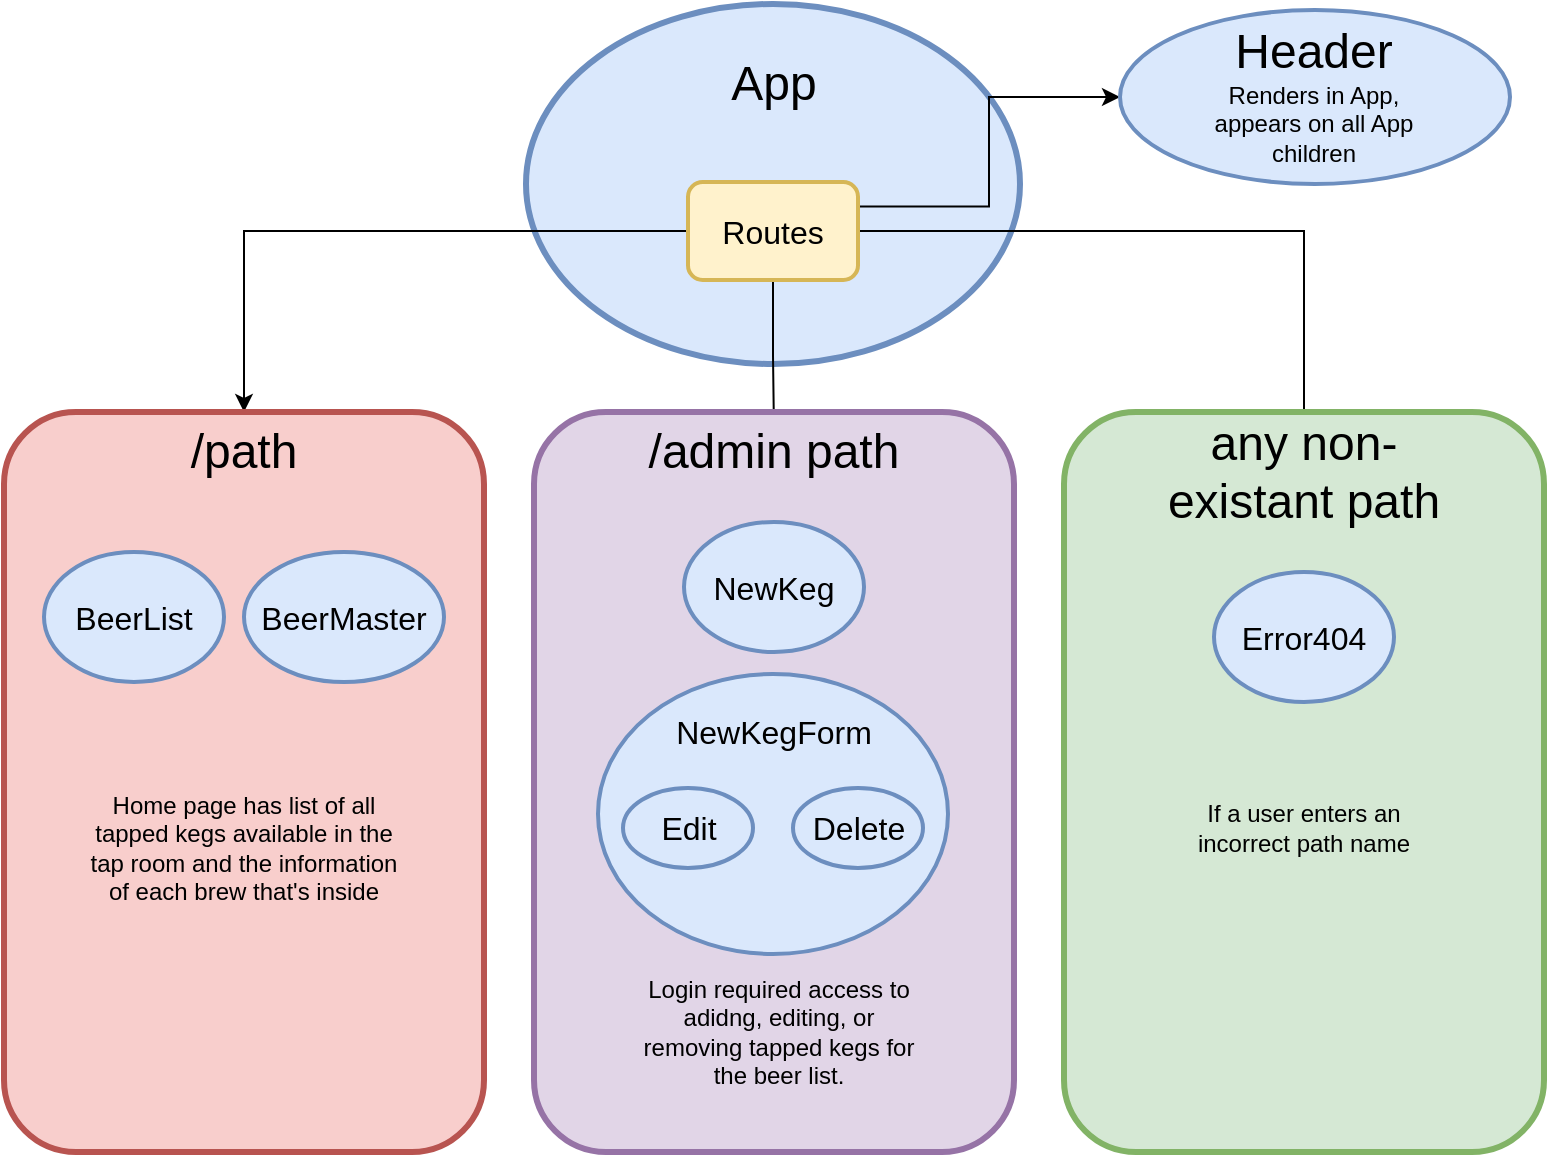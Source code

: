 <mxfile version="10.6.5" type="device"><diagram id="rjpDBsBWaiTXUhkNBIqQ" name="Page-1"><mxGraphModel dx="966" dy="1133" grid="1" gridSize="10" guides="1" tooltips="1" connect="1" arrows="1" fold="1" page="1" pageScale="1" pageWidth="850" pageHeight="1100" math="0" shadow="0"><root><mxCell id="0"/><mxCell id="1" parent="0"/><mxCell id="U2zn_g9fimkkntNB-ln--1" value="" style="ellipse;whiteSpace=wrap;html=1;fillColor=#dae8fc;strokeColor=#6c8ebf;strokeWidth=3;" vertex="1" parent="1"><mxGeometry x="301" y="31" width="247" height="180" as="geometry"/></mxCell><mxCell id="U2zn_g9fimkkntNB-ln--2" value="&lt;font style=&quot;font-size: 24px&quot;&gt;App&lt;/font&gt;" style="text;html=1;strokeColor=none;fillColor=none;align=center;verticalAlign=middle;whiteSpace=wrap;rounded=0;" vertex="1" parent="1"><mxGeometry x="405" y="61" width="40" height="20" as="geometry"/></mxCell><mxCell id="U2zn_g9fimkkntNB-ln--29" value="" style="edgeStyle=orthogonalEdgeStyle;rounded=0;orthogonalLoop=1;jettySize=auto;html=1;" edge="1" parent="1" source="U2zn_g9fimkkntNB-ln--3" target="U2zn_g9fimkkntNB-ln--13"><mxGeometry relative="1" as="geometry"/></mxCell><mxCell id="U2zn_g9fimkkntNB-ln--30" style="edgeStyle=orthogonalEdgeStyle;rounded=0;orthogonalLoop=1;jettySize=auto;html=1;entryX=0.5;entryY=0;entryDx=0;entryDy=0;exitX=0;exitY=0.5;exitDx=0;exitDy=0;" edge="1" parent="1" source="U2zn_g9fimkkntNB-ln--3" target="U2zn_g9fimkkntNB-ln--6"><mxGeometry relative="1" as="geometry"/></mxCell><mxCell id="U2zn_g9fimkkntNB-ln--31" style="edgeStyle=orthogonalEdgeStyle;rounded=0;orthogonalLoop=1;jettySize=auto;html=1;exitX=1;exitY=0.25;exitDx=0;exitDy=0;" edge="1" parent="1" source="U2zn_g9fimkkntNB-ln--3" target="U2zn_g9fimkkntNB-ln--4"><mxGeometry relative="1" as="geometry"/></mxCell><mxCell id="U2zn_g9fimkkntNB-ln--32" style="edgeStyle=orthogonalEdgeStyle;rounded=0;orthogonalLoop=1;jettySize=auto;html=1;entryX=0.5;entryY=0;entryDx=0;entryDy=0;exitX=1;exitY=0.5;exitDx=0;exitDy=0;" edge="1" parent="1" source="U2zn_g9fimkkntNB-ln--3" target="U2zn_g9fimkkntNB-ln--20"><mxGeometry relative="1" as="geometry"/></mxCell><mxCell id="U2zn_g9fimkkntNB-ln--3" value="&lt;font style=&quot;font-size: 16px&quot;&gt;Routes&lt;/font&gt;" style="rounded=1;whiteSpace=wrap;html=1;strokeWidth=2;fillColor=#fff2cc;strokeColor=#d6b656;" vertex="1" parent="1"><mxGeometry x="382" y="120" width="85" height="49" as="geometry"/></mxCell><mxCell id="U2zn_g9fimkkntNB-ln--4" value="" style="ellipse;whiteSpace=wrap;html=1;strokeWidth=2;fillColor=#dae8fc;strokeColor=#6c8ebf;" vertex="1" parent="1"><mxGeometry x="598" y="34" width="195" height="87" as="geometry"/></mxCell><mxCell id="U2zn_g9fimkkntNB-ln--5" value="&lt;font style=&quot;font-size: 24px&quot;&gt;Header&lt;/font&gt;" style="text;html=1;strokeColor=none;fillColor=none;align=center;verticalAlign=middle;whiteSpace=wrap;rounded=0;" vertex="1" parent="1"><mxGeometry x="675" y="45" width="40" height="20" as="geometry"/></mxCell><mxCell id="U2zn_g9fimkkntNB-ln--6" value="" style="rounded=1;whiteSpace=wrap;html=1;strokeWidth=3;fillColor=#f8cecc;strokeColor=#b85450;" vertex="1" parent="1"><mxGeometry x="40" y="235" width="240" height="370" as="geometry"/></mxCell><mxCell id="U2zn_g9fimkkntNB-ln--7" value="&lt;font style=&quot;font-size: 24px&quot;&gt;/path&lt;/font&gt;" style="text;html=1;strokeColor=none;fillColor=none;align=center;verticalAlign=middle;whiteSpace=wrap;rounded=0;" vertex="1" parent="1"><mxGeometry x="140" y="245" width="40" height="20" as="geometry"/></mxCell><mxCell id="U2zn_g9fimkkntNB-ln--8" value="&lt;font style=&quot;font-size: 16px&quot;&gt;BeerList&lt;/font&gt;" style="ellipse;whiteSpace=wrap;html=1;strokeWidth=2;fillColor=#dae8fc;strokeColor=#6c8ebf;" vertex="1" parent="1"><mxGeometry x="60" y="305" width="90" height="65" as="geometry"/></mxCell><mxCell id="U2zn_g9fimkkntNB-ln--9" value="&lt;font style=&quot;font-size: 16px&quot;&gt;BeerMaster&lt;/font&gt;" style="ellipse;whiteSpace=wrap;html=1;strokeWidth=2;fillColor=#dae8fc;strokeColor=#6c8ebf;" vertex="1" parent="1"><mxGeometry x="160" y="305" width="100" height="65" as="geometry"/></mxCell><mxCell id="U2zn_g9fimkkntNB-ln--11" value="" style="rounded=1;whiteSpace=wrap;html=1;strokeWidth=3;fillColor=#e1d5e7;strokeColor=#9673a6;" vertex="1" parent="1"><mxGeometry x="305" y="235" width="240" height="370" as="geometry"/></mxCell><mxCell id="U2zn_g9fimkkntNB-ln--13" value="&lt;font style=&quot;font-size: 24px&quot;&gt;/admin path&lt;/font&gt;" style="text;html=1;strokeColor=none;fillColor=none;align=center;verticalAlign=middle;whiteSpace=wrap;rounded=0;" vertex="1" parent="1"><mxGeometry x="345" y="245" width="160" height="20" as="geometry"/></mxCell><mxCell id="U2zn_g9fimkkntNB-ln--15" value="&lt;font style=&quot;font-size: 16px&quot;&gt;NewKeg&lt;/font&gt;" style="ellipse;whiteSpace=wrap;html=1;strokeWidth=2;fillColor=#dae8fc;strokeColor=#6c8ebf;" vertex="1" parent="1"><mxGeometry x="380" y="290" width="90" height="65" as="geometry"/></mxCell><mxCell id="U2zn_g9fimkkntNB-ln--16" value="" style="ellipse;whiteSpace=wrap;html=1;strokeWidth=2;fillColor=#dae8fc;strokeColor=#6c8ebf;" vertex="1" parent="1"><mxGeometry x="337" y="366" width="175" height="140" as="geometry"/></mxCell><mxCell id="U2zn_g9fimkkntNB-ln--17" value="&lt;font style=&quot;font-size: 16px&quot;&gt;Edit&lt;/font&gt;" style="ellipse;whiteSpace=wrap;html=1;strokeWidth=2;fillColor=#dae8fc;strokeColor=#6c8ebf;" vertex="1" parent="1"><mxGeometry x="349.5" y="423" width="65" height="40" as="geometry"/></mxCell><mxCell id="U2zn_g9fimkkntNB-ln--18" value="&lt;font style=&quot;font-size: 16px&quot;&gt;Delete&lt;/font&gt;" style="ellipse;whiteSpace=wrap;html=1;strokeWidth=2;fillColor=#dae8fc;strokeColor=#6c8ebf;" vertex="1" parent="1"><mxGeometry x="434.5" y="423" width="65" height="40" as="geometry"/></mxCell><mxCell id="U2zn_g9fimkkntNB-ln--19" value="" style="rounded=1;whiteSpace=wrap;html=1;strokeWidth=3;fillColor=#d5e8d4;strokeColor=#82b366;" vertex="1" parent="1"><mxGeometry x="570" y="235" width="240" height="370" as="geometry"/></mxCell><mxCell id="U2zn_g9fimkkntNB-ln--20" value="&lt;span style=&quot;font-size: 24px&quot;&gt;any non-existant path&lt;/span&gt;" style="text;html=1;strokeColor=none;fillColor=none;align=center;verticalAlign=middle;whiteSpace=wrap;rounded=0;" vertex="1" parent="1"><mxGeometry x="605" y="245" width="170" height="40" as="geometry"/></mxCell><mxCell id="U2zn_g9fimkkntNB-ln--22" value="&lt;font style=&quot;font-size: 16px&quot;&gt;Error404&lt;/font&gt;" style="ellipse;whiteSpace=wrap;html=1;strokeWidth=2;fillColor=#dae8fc;strokeColor=#6c8ebf;" vertex="1" parent="1"><mxGeometry x="645" y="315" width="90" height="65" as="geometry"/></mxCell><mxCell id="U2zn_g9fimkkntNB-ln--23" value="Renders in App, appears on all App children" style="text;html=1;strokeColor=none;fillColor=none;align=center;verticalAlign=middle;whiteSpace=wrap;rounded=0;" vertex="1" parent="1"><mxGeometry x="640" y="81" width="110" height="20" as="geometry"/></mxCell><mxCell id="U2zn_g9fimkkntNB-ln--25" value="Home page has list of all tapped kegs available in the tap room and the information of each brew that's inside" style="text;html=1;strokeColor=none;fillColor=none;align=center;verticalAlign=middle;whiteSpace=wrap;rounded=0;" vertex="1" parent="1"><mxGeometry x="80" y="443" width="160" height="20" as="geometry"/></mxCell><mxCell id="U2zn_g9fimkkntNB-ln--26" value="If a user enters an incorrect path name" style="text;html=1;strokeColor=none;fillColor=none;align=center;verticalAlign=middle;whiteSpace=wrap;rounded=0;" vertex="1" parent="1"><mxGeometry x="620" y="433" width="140" height="20" as="geometry"/></mxCell><mxCell id="U2zn_g9fimkkntNB-ln--27" value="&lt;font style=&quot;font-size: 16px&quot;&gt;NewKegForm&lt;/font&gt;" style="text;html=1;strokeColor=none;fillColor=none;align=center;verticalAlign=middle;whiteSpace=wrap;rounded=0;" vertex="1" parent="1"><mxGeometry x="405" y="385" width="40" height="20" as="geometry"/></mxCell><mxCell id="U2zn_g9fimkkntNB-ln--28" value="Login required access to adidng, editing, or removing tapped kegs for the beer list." style="text;html=1;strokeColor=none;fillColor=none;align=center;verticalAlign=middle;whiteSpace=wrap;rounded=0;" vertex="1" parent="1"><mxGeometry x="355" y="535" width="145" height="20" as="geometry"/></mxCell></root></mxGraphModel></diagram></mxfile>